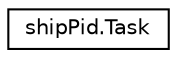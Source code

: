 digraph "Graphical Class Hierarchy"
{
 // LATEX_PDF_SIZE
  edge [fontname="Helvetica",fontsize="10",labelfontname="Helvetica",labelfontsize="10"];
  node [fontname="Helvetica",fontsize="10",shape=record];
  rankdir="LR";
  Node0 [label="shipPid.Task",height=0.2,width=0.4,color="black", fillcolor="white", style="filled",URL="$classshipPid_1_1Task.html",tooltip=" "];
}
